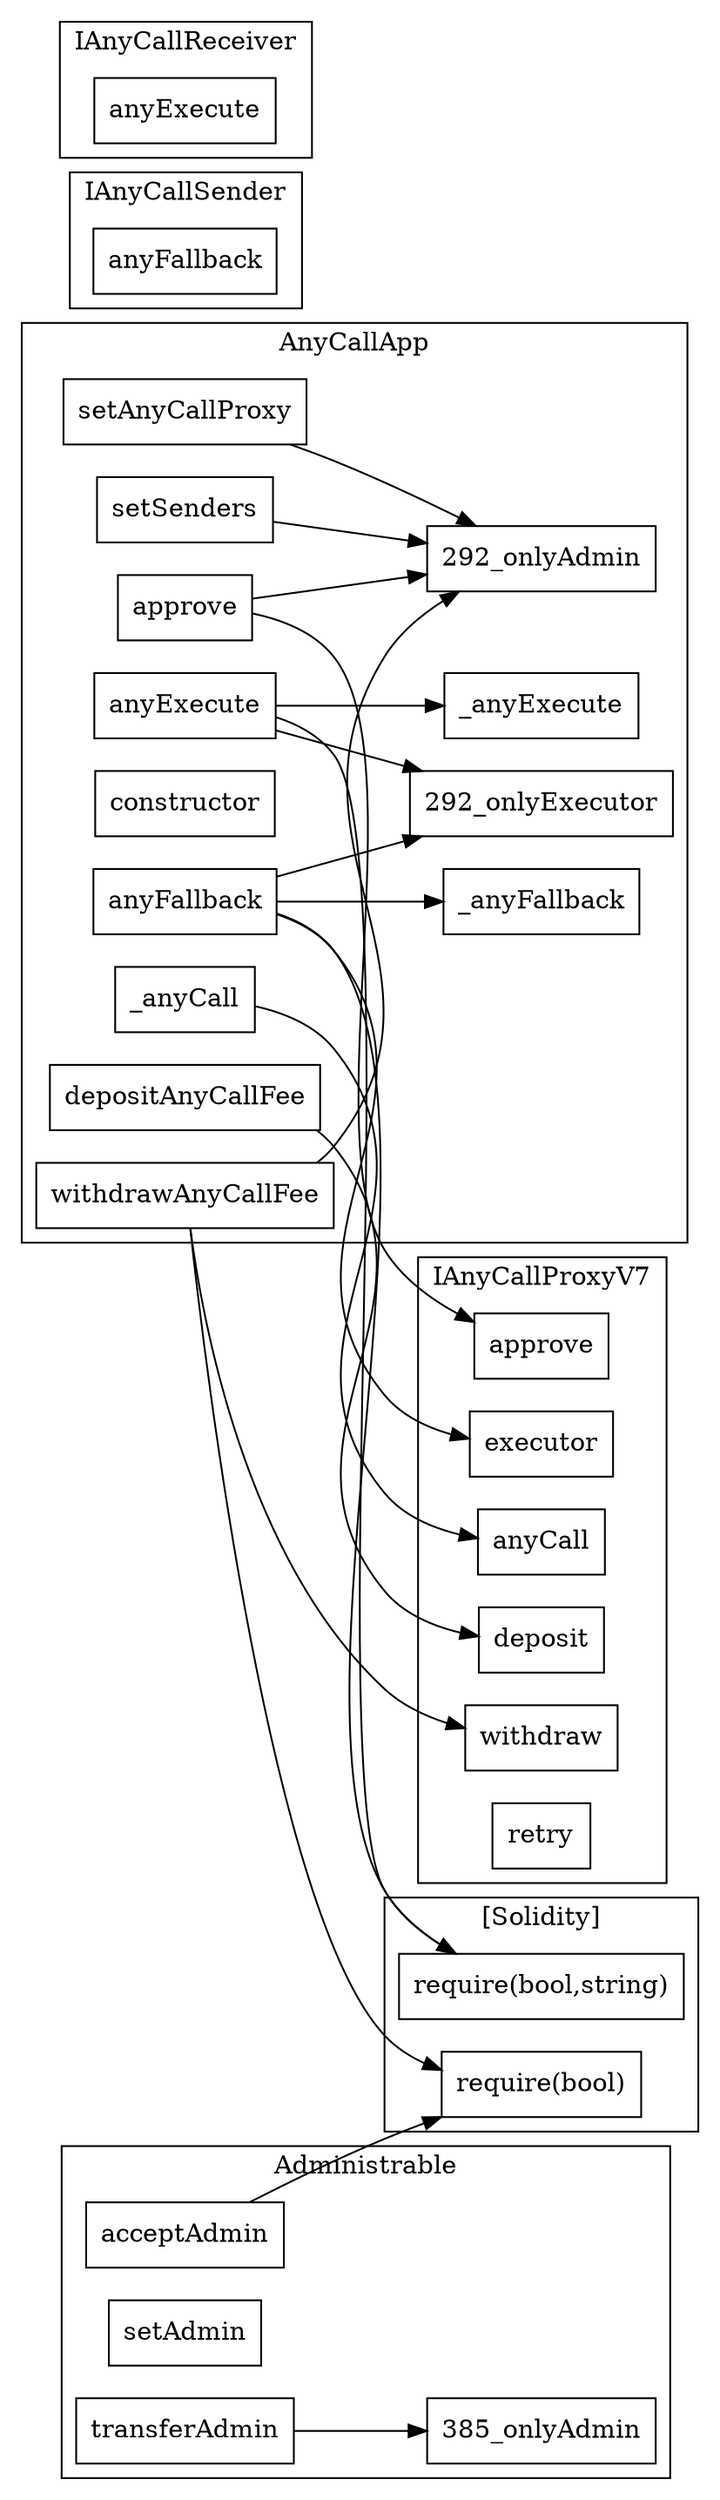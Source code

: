 strict digraph {
rankdir="LR"
node [shape=box]
subgraph cluster_448_IAnyCallProxyV7 {
label = "IAnyCallProxyV7"
"448_anyCall" [label="anyCall"]
"448_approve" [label="approve"]
"448_deposit" [label="deposit"]
"448_withdraw" [label="withdraw"]
"448_executor" [label="executor"]
"448_retry" [label="retry"]
}subgraph cluster_385_Administrable {
label = "Administrable"
"385_acceptAdmin" [label="acceptAdmin"]
"385_setAdmin" [label="setAdmin"]
"385_transferAdmin" [label="transferAdmin"]
"385_transferAdmin" -> "385_onlyAdmin"
}subgraph cluster_292_AnyCallApp {
label = "AnyCallApp"
"292_setSenders" [label="setSenders"]
"292_anyFallback" [label="anyFallback"]
"292_setAnyCallProxy" [label="setAnyCallProxy"]
"292__anyExecute" [label="_anyExecute"]
"292_approve" [label="approve"]
"292_constructor" [label="constructor"]
"292_depositAnyCallFee" [label="depositAnyCallFee"]
"292__anyFallback" [label="_anyFallback"]
"292_anyExecute" [label="anyExecute"]
"292__anyCall" [label="_anyCall"]
"292_withdrawAnyCallFee" [label="withdrawAnyCallFee"]
"292_anyFallback" -> "292_onlyExecutor"
"292_anyFallback" -> "292__anyFallback"
"292_approve" -> "292_onlyAdmin"
"292_setAnyCallProxy" -> "292_onlyAdmin"
"292_anyExecute" -> "292_onlyExecutor"
"292_withdrawAnyCallFee" -> "292_onlyAdmin"
"292_setSenders" -> "292_onlyAdmin"
"292_anyExecute" -> "292__anyExecute"
}subgraph cluster_520_IAnyCallSender {
label = "IAnyCallSender"
"520_anyFallback" [label="anyFallback"]
}subgraph cluster_500_IAnyCallReceiver {
label = "IAnyCallReceiver"
"500_anyExecute" [label="anyExecute"]
}subgraph cluster_solidity {
label = "[Solidity]"
"require(bool)" 
"require(bool,string)" 
"292_withdrawAnyCallFee" -> "require(bool)"
"292_anyFallback" -> "require(bool,string)"
"292_anyExecute" -> "require(bool,string)"
"385_acceptAdmin" -> "require(bool)"
}"292_anyFallback" -> "448_executor"
"292_depositAnyCallFee" -> "448_deposit"
"292_withdrawAnyCallFee" -> "448_withdraw"
"292__anyCall" -> "448_anyCall"
"292_approve" -> "448_approve"
}